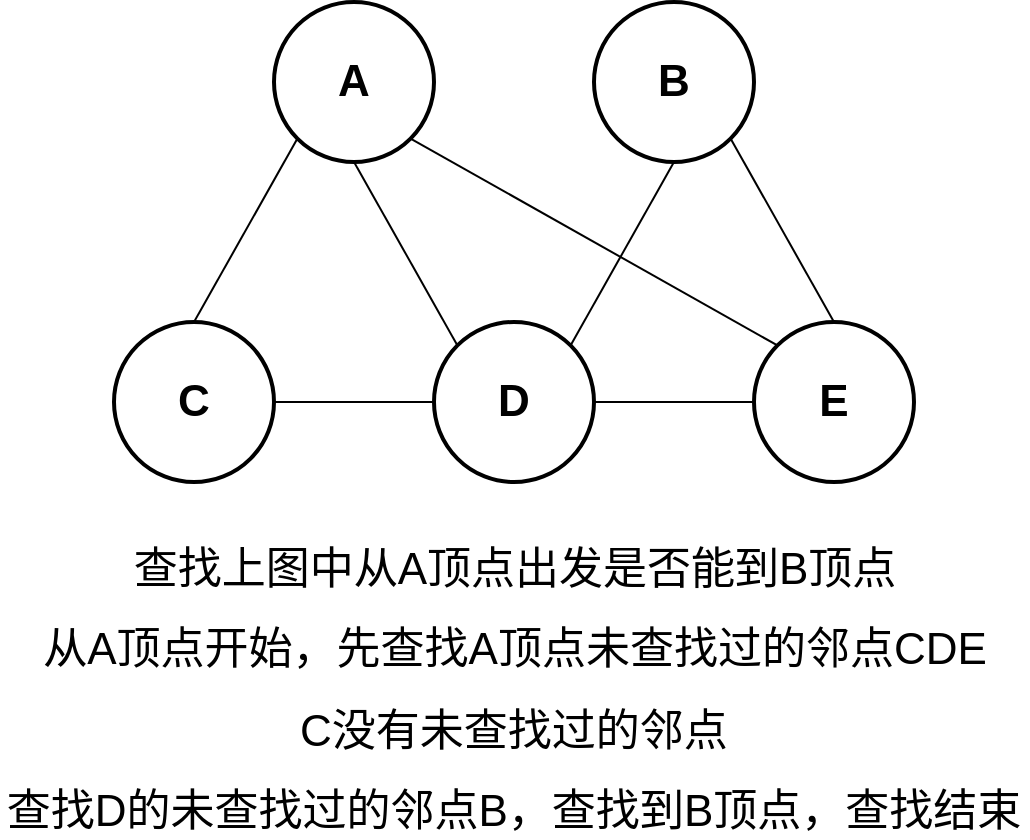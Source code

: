 <mxfile version="10.8.9" type="device"><diagram id="EeNOgqipa9r5I0rQxSuf" name="第 1 页"><mxGraphModel dx="1058" dy="818" grid="1" gridSize="10" guides="1" tooltips="1" connect="1" arrows="1" fold="1" page="1" pageScale="1" pageWidth="827" pageHeight="1169" math="0" shadow="0"><root><mxCell id="0"/><mxCell id="1" parent="0"/><mxCell id="fAuwuzgp8TRE-YijM_S6-4" style="edgeStyle=none;rounded=0;orthogonalLoop=1;jettySize=auto;html=1;exitX=0;exitY=1;exitDx=0;exitDy=0;entryX=0.5;entryY=0;entryDx=0;entryDy=0;endArrow=none;endFill=0;" parent="1" source="n1BFS4wmRy-FdIIDDCmO-1" target="n1BFS4wmRy-FdIIDDCmO-4" edge="1"><mxGeometry relative="1" as="geometry"/></mxCell><mxCell id="fAuwuzgp8TRE-YijM_S6-8" style="edgeStyle=none;rounded=0;orthogonalLoop=1;jettySize=auto;html=1;exitX=1;exitY=1;exitDx=0;exitDy=0;entryX=0;entryY=0;entryDx=0;entryDy=0;endArrow=none;endFill=0;" parent="1" source="n1BFS4wmRy-FdIIDDCmO-1" target="n1BFS4wmRy-FdIIDDCmO-3" edge="1"><mxGeometry relative="1" as="geometry"/></mxCell><mxCell id="fAuwuzgp8TRE-YijM_S6-10" style="edgeStyle=none;rounded=0;orthogonalLoop=1;jettySize=auto;html=1;exitX=0.5;exitY=1;exitDx=0;exitDy=0;entryX=0;entryY=0;entryDx=0;entryDy=0;endArrow=none;endFill=0;" parent="1" source="n1BFS4wmRy-FdIIDDCmO-1" target="n1BFS4wmRy-FdIIDDCmO-2" edge="1"><mxGeometry relative="1" as="geometry"/></mxCell><mxCell id="n1BFS4wmRy-FdIIDDCmO-1" value="A" style="ellipse;whiteSpace=wrap;html=1;aspect=fixed;strokeWidth=2;fontSize=22;fontStyle=1" parent="1" vertex="1"><mxGeometry x="320" y="240" width="80" height="80" as="geometry"/></mxCell><mxCell id="fAuwuzgp8TRE-YijM_S6-6" style="edgeStyle=none;rounded=0;orthogonalLoop=1;jettySize=auto;html=1;exitX=1;exitY=0.5;exitDx=0;exitDy=0;endArrow=none;endFill=0;" parent="1" source="n1BFS4wmRy-FdIIDDCmO-2" target="n1BFS4wmRy-FdIIDDCmO-3" edge="1"><mxGeometry relative="1" as="geometry"/></mxCell><mxCell id="fAuwuzgp8TRE-YijM_S6-11" style="edgeStyle=none;rounded=0;orthogonalLoop=1;jettySize=auto;html=1;exitX=1;exitY=0;exitDx=0;exitDy=0;entryX=0.5;entryY=1;entryDx=0;entryDy=0;endArrow=none;endFill=0;" parent="1" source="n1BFS4wmRy-FdIIDDCmO-2" target="n1BFS4wmRy-FdIIDDCmO-5" edge="1"><mxGeometry relative="1" as="geometry"/></mxCell><mxCell id="n1BFS4wmRy-FdIIDDCmO-2" value="D" style="ellipse;whiteSpace=wrap;html=1;aspect=fixed;strokeWidth=2;fontSize=22;fontStyle=1" parent="1" vertex="1"><mxGeometry x="400" y="400" width="80" height="80" as="geometry"/></mxCell><mxCell id="n1BFS4wmRy-FdIIDDCmO-3" value="E" style="ellipse;whiteSpace=wrap;html=1;aspect=fixed;strokeWidth=2;fontSize=22;fontStyle=1" parent="1" vertex="1"><mxGeometry x="560" y="400" width="80" height="80" as="geometry"/></mxCell><mxCell id="fAuwuzgp8TRE-YijM_S6-7" style="edgeStyle=none;rounded=0;orthogonalLoop=1;jettySize=auto;html=1;exitX=1;exitY=0.5;exitDx=0;exitDy=0;endArrow=none;endFill=0;" parent="1" source="n1BFS4wmRy-FdIIDDCmO-4" target="n1BFS4wmRy-FdIIDDCmO-2" edge="1"><mxGeometry relative="1" as="geometry"/></mxCell><mxCell id="n1BFS4wmRy-FdIIDDCmO-4" value="C" style="ellipse;whiteSpace=wrap;html=1;aspect=fixed;strokeWidth=2;fontSize=22;fontStyle=1" parent="1" vertex="1"><mxGeometry x="240" y="400" width="80" height="80" as="geometry"/></mxCell><mxCell id="fAuwuzgp8TRE-YijM_S6-9" style="edgeStyle=none;rounded=0;orthogonalLoop=1;jettySize=auto;html=1;exitX=1;exitY=1;exitDx=0;exitDy=0;entryX=0.5;entryY=0;entryDx=0;entryDy=0;endArrow=none;endFill=0;" parent="1" source="n1BFS4wmRy-FdIIDDCmO-5" target="n1BFS4wmRy-FdIIDDCmO-3" edge="1"><mxGeometry relative="1" as="geometry"/></mxCell><mxCell id="n1BFS4wmRy-FdIIDDCmO-5" value="B" style="ellipse;whiteSpace=wrap;html=1;aspect=fixed;strokeWidth=2;fontSize=22;fontStyle=1" parent="1" vertex="1"><mxGeometry x="480" y="240" width="80" height="80" as="geometry"/></mxCell><mxCell id="n1BFS4wmRy-FdIIDDCmO-34" style="edgeStyle=none;rounded=0;orthogonalLoop=1;jettySize=auto;html=1;exitX=0;exitY=1;exitDx=0;exitDy=0;endArrow=none;endFill=0;fontSize=22;" parent="1" edge="1"><mxGeometry relative="1" as="geometry"><mxPoint x="212" y="548" as="sourcePoint"/></mxGeometry></mxCell><mxCell id="n1BFS4wmRy-FdIIDDCmO-38" value="查找上图中从A顶点出发是否能到B顶点" style="text;html=1;strokeColor=none;fillColor=none;align=center;verticalAlign=middle;whiteSpace=wrap;rounded=0;fontSize=22;" parent="1" vertex="1"><mxGeometry x="243.5" y="514" width="393" height="20" as="geometry"/></mxCell><mxCell id="n1BFS4wmRy-FdIIDDCmO-39" value="从A顶点开始，先查找A顶点未查找过的邻点CDE" style="text;html=1;strokeColor=none;fillColor=none;align=center;verticalAlign=middle;whiteSpace=wrap;rounded=0;fontSize=22;" parent="1" vertex="1"><mxGeometry x="198.5" y="554" width="483" height="20" as="geometry"/></mxCell><mxCell id="n1BFS4wmRy-FdIIDDCmO-40" value="C没有未查找过的邻点" style="text;html=1;strokeColor=none;fillColor=none;align=center;verticalAlign=middle;whiteSpace=wrap;rounded=0;fontSize=22;" parent="1" vertex="1"><mxGeometry x="328.0" y="595" width="224" height="20" as="geometry"/></mxCell><mxCell id="n1BFS4wmRy-FdIIDDCmO-41" value="查找D的未查找过的邻点B，查找到B顶点，查找结束" style="text;html=1;strokeColor=none;fillColor=none;align=center;verticalAlign=middle;whiteSpace=wrap;rounded=0;fontSize=22;" parent="1" vertex="1"><mxGeometry x="183.0" y="635" width="514" height="20" as="geometry"/></mxCell></root></mxGraphModel></diagram></mxfile>